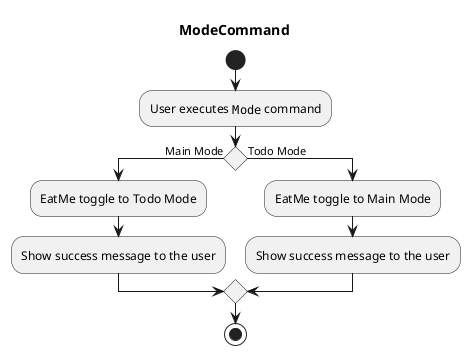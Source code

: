 @startuml
title ModeCommand

start

:User executes ""Mode"" command;

if () then (Main Mode)
    :EatMe toggle to Todo Mode;

    :Show success message to the user;
else (Todo Mode)
    :EatMe toggle to Main Mode;

    :Show success message to the user;
endif

stop

@enduml
